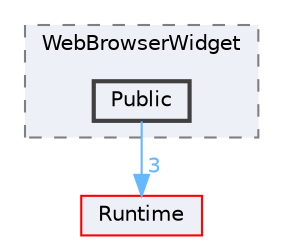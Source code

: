 digraph "Public"
{
 // INTERACTIVE_SVG=YES
 // LATEX_PDF_SIZE
  bgcolor="transparent";
  edge [fontname=Helvetica,fontsize=10,labelfontname=Helvetica,labelfontsize=10];
  node [fontname=Helvetica,fontsize=10,shape=box,height=0.2,width=0.4];
  compound=true
  subgraph clusterdir_f8f72225b1abd0bc86a70ac4179ecfe1 {
    graph [ bgcolor="#edf0f7", pencolor="grey50", label="WebBrowserWidget", fontname=Helvetica,fontsize=10 style="filled,dashed", URL="dir_f8f72225b1abd0bc86a70ac4179ecfe1.html",tooltip=""]
  dir_a94e068f1216ee4032b350fea43ec677 [label="Public", fillcolor="#edf0f7", color="grey25", style="filled,bold", URL="dir_a94e068f1216ee4032b350fea43ec677.html",tooltip=""];
  }
  dir_7536b172fbd480bfd146a1b1acd6856b [label="Runtime", fillcolor="#edf0f7", color="red", style="filled", URL="dir_7536b172fbd480bfd146a1b1acd6856b.html",tooltip=""];
  dir_a94e068f1216ee4032b350fea43ec677->dir_7536b172fbd480bfd146a1b1acd6856b [headlabel="3", labeldistance=1.5 headhref="dir_000913_000984.html" href="dir_000913_000984.html" color="steelblue1" fontcolor="steelblue1"];
}
